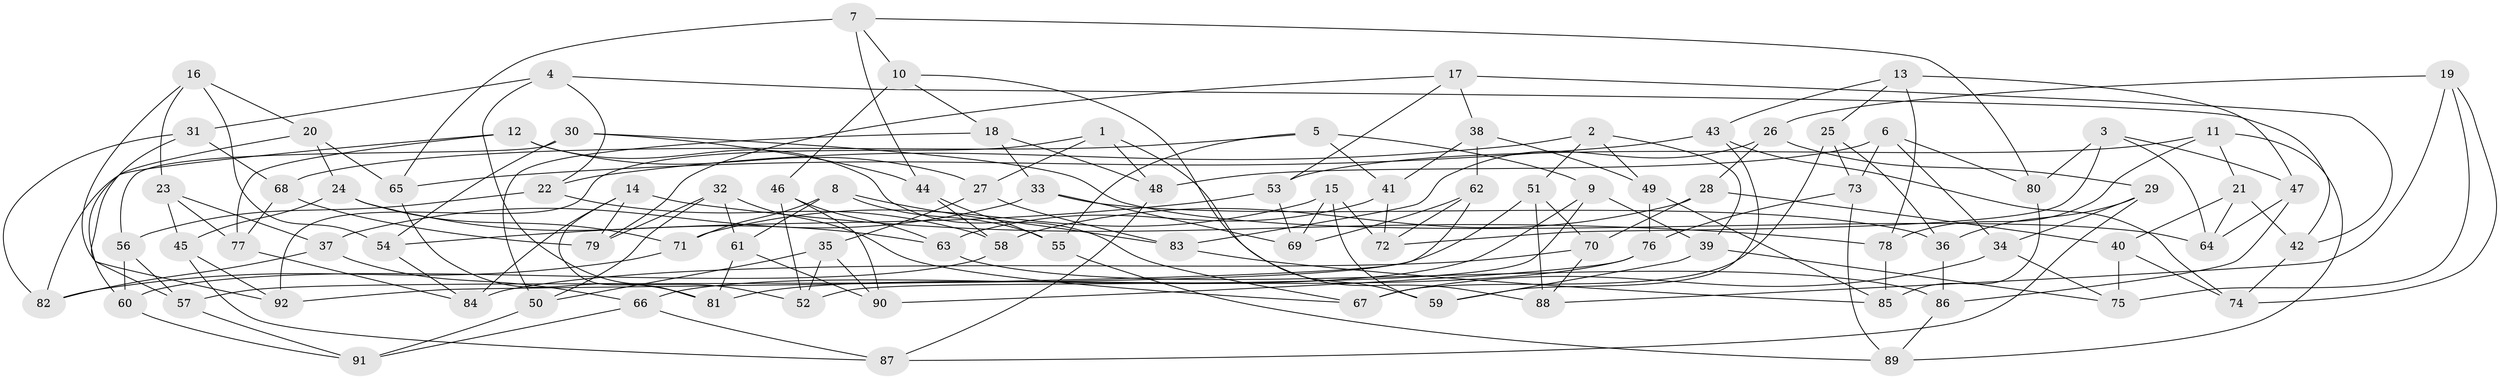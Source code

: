 // coarse degree distribution, {6: 0.5652173913043478, 4: 0.17391304347826086, 5: 0.1956521739130435, 7: 0.021739130434782608, 8: 0.043478260869565216}
// Generated by graph-tools (version 1.1) at 2025/38/03/04/25 23:38:11]
// undirected, 92 vertices, 184 edges
graph export_dot {
  node [color=gray90,style=filled];
  1;
  2;
  3;
  4;
  5;
  6;
  7;
  8;
  9;
  10;
  11;
  12;
  13;
  14;
  15;
  16;
  17;
  18;
  19;
  20;
  21;
  22;
  23;
  24;
  25;
  26;
  27;
  28;
  29;
  30;
  31;
  32;
  33;
  34;
  35;
  36;
  37;
  38;
  39;
  40;
  41;
  42;
  43;
  44;
  45;
  46;
  47;
  48;
  49;
  50;
  51;
  52;
  53;
  54;
  55;
  56;
  57;
  58;
  59;
  60;
  61;
  62;
  63;
  64;
  65;
  66;
  67;
  68;
  69;
  70;
  71;
  72;
  73;
  74;
  75;
  76;
  77;
  78;
  79;
  80;
  81;
  82;
  83;
  84;
  85;
  86;
  87;
  88;
  89;
  90;
  91;
  92;
  1 -- 92;
  1 -- 48;
  1 -- 27;
  1 -- 88;
  2 -- 49;
  2 -- 22;
  2 -- 51;
  2 -- 39;
  3 -- 72;
  3 -- 64;
  3 -- 47;
  3 -- 80;
  4 -- 31;
  4 -- 22;
  4 -- 42;
  4 -- 52;
  5 -- 55;
  5 -- 9;
  5 -- 41;
  5 -- 68;
  6 -- 34;
  6 -- 80;
  6 -- 48;
  6 -- 73;
  7 -- 44;
  7 -- 10;
  7 -- 80;
  7 -- 65;
  8 -- 83;
  8 -- 71;
  8 -- 55;
  8 -- 61;
  9 -- 66;
  9 -- 39;
  9 -- 52;
  10 -- 46;
  10 -- 59;
  10 -- 18;
  11 -- 21;
  11 -- 89;
  11 -- 78;
  11 -- 53;
  12 -- 82;
  12 -- 67;
  12 -- 77;
  12 -- 27;
  13 -- 43;
  13 -- 25;
  13 -- 47;
  13 -- 78;
  14 -- 84;
  14 -- 79;
  14 -- 78;
  14 -- 81;
  15 -- 59;
  15 -- 71;
  15 -- 69;
  15 -- 72;
  16 -- 23;
  16 -- 92;
  16 -- 54;
  16 -- 20;
  17 -- 53;
  17 -- 38;
  17 -- 42;
  17 -- 79;
  18 -- 33;
  18 -- 50;
  18 -- 48;
  19 -- 74;
  19 -- 26;
  19 -- 88;
  19 -- 75;
  20 -- 65;
  20 -- 60;
  20 -- 24;
  21 -- 42;
  21 -- 40;
  21 -- 64;
  22 -- 58;
  22 -- 56;
  23 -- 45;
  23 -- 37;
  23 -- 77;
  24 -- 45;
  24 -- 71;
  24 -- 63;
  25 -- 36;
  25 -- 73;
  25 -- 67;
  26 -- 83;
  26 -- 29;
  26 -- 28;
  27 -- 83;
  27 -- 35;
  28 -- 70;
  28 -- 40;
  28 -- 58;
  29 -- 34;
  29 -- 87;
  29 -- 36;
  30 -- 56;
  30 -- 44;
  30 -- 64;
  30 -- 54;
  31 -- 68;
  31 -- 57;
  31 -- 82;
  32 -- 61;
  32 -- 79;
  32 -- 67;
  32 -- 50;
  33 -- 37;
  33 -- 69;
  33 -- 36;
  34 -- 75;
  34 -- 67;
  35 -- 90;
  35 -- 50;
  35 -- 52;
  36 -- 86;
  37 -- 82;
  37 -- 66;
  38 -- 49;
  38 -- 62;
  38 -- 41;
  39 -- 59;
  39 -- 75;
  40 -- 75;
  40 -- 74;
  41 -- 63;
  41 -- 72;
  42 -- 74;
  43 -- 65;
  43 -- 59;
  43 -- 74;
  44 -- 58;
  44 -- 55;
  45 -- 87;
  45 -- 92;
  46 -- 52;
  46 -- 63;
  46 -- 90;
  47 -- 86;
  47 -- 64;
  48 -- 87;
  49 -- 76;
  49 -- 85;
  50 -- 91;
  51 -- 57;
  51 -- 88;
  51 -- 70;
  53 -- 54;
  53 -- 69;
  54 -- 84;
  55 -- 89;
  56 -- 60;
  56 -- 57;
  57 -- 91;
  58 -- 60;
  60 -- 91;
  61 -- 81;
  61 -- 90;
  62 -- 69;
  62 -- 92;
  62 -- 72;
  63 -- 86;
  65 -- 81;
  66 -- 91;
  66 -- 87;
  68 -- 79;
  68 -- 77;
  70 -- 84;
  70 -- 88;
  71 -- 82;
  73 -- 89;
  73 -- 76;
  76 -- 81;
  76 -- 90;
  77 -- 84;
  78 -- 85;
  80 -- 85;
  83 -- 85;
  86 -- 89;
}
